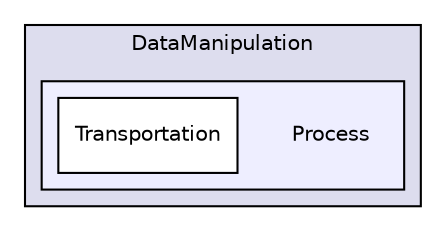 digraph "C:/Users/ddieffenthaler/Desktop/SVN/source/greet-dev/main/PlugInsInterfaces/DataManipulation/Process" {
  compound=true
  node [ fontsize="10", fontname="Helvetica"];
  edge [ labelfontsize="10", labelfontname="Helvetica"];
  subgraph clusterdir_4447585ba52742a0dc2cedb93a1eef48 {
    graph [ bgcolor="#ddddee", pencolor="black", label="DataManipulation" fontname="Helvetica", fontsize="10", URL="dir_4447585ba52742a0dc2cedb93a1eef48.html"]
  subgraph clusterdir_c80e92f6db907f451188a6174a7d53d9 {
    graph [ bgcolor="#eeeeff", pencolor="black", label="" URL="dir_c80e92f6db907f451188a6174a7d53d9.html"];
    dir_c80e92f6db907f451188a6174a7d53d9 [shape=plaintext label="Process"];
    dir_af2777f9387274ae7245d292765d78d1 [shape=box label="Transportation" color="black" fillcolor="white" style="filled" URL="dir_af2777f9387274ae7245d292765d78d1.html"];
  }
  }
}
